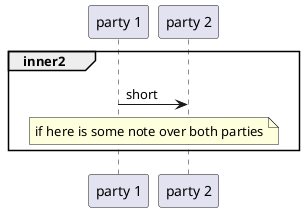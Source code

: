 {
  "sha1": "cdzn1390xqm4qjvk16vnpff4luz60kk",
  "insertion": {
    "when": "2024-06-01T09:03:01.324Z",
    "user": "plantuml@gmail.com"
  }
}
@startuml
!pragma teoz true

participant "party 1" as P1
participant "party 2" as P2


group inner2
P1->P2: short
note over P1,P2
 if here is some note over both parties
end note
end

@enduml
